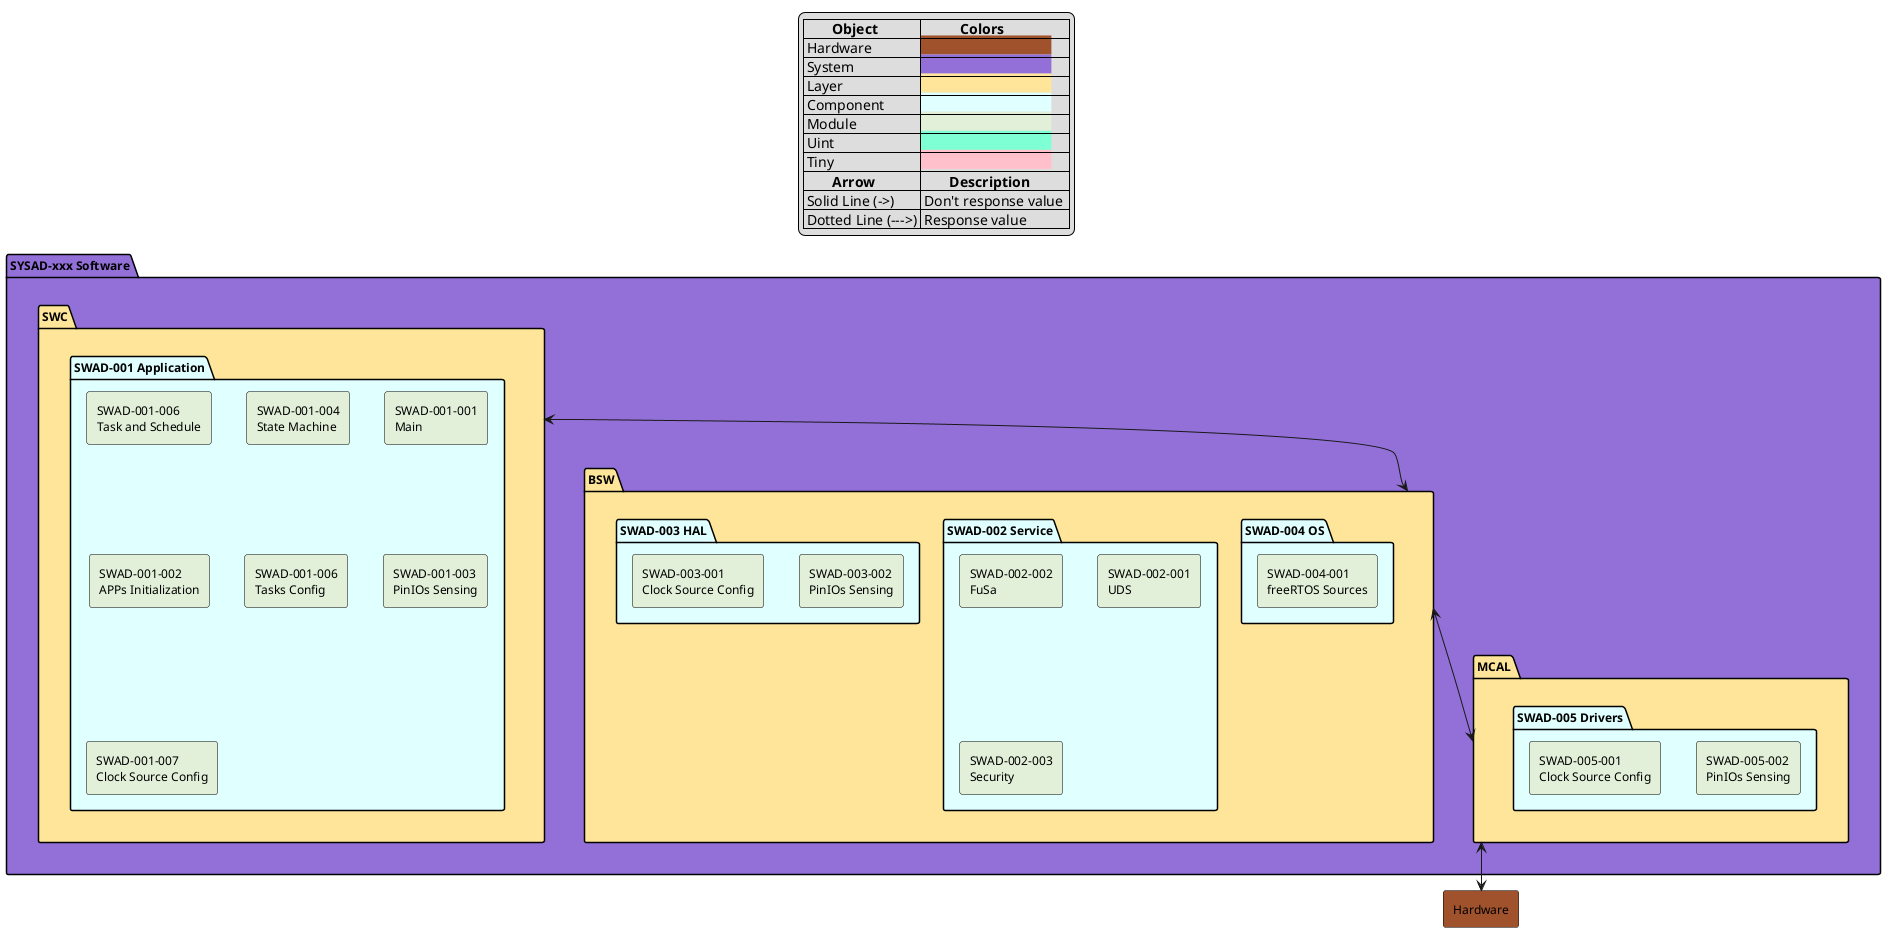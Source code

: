 @startuml
'----- Table Description ----
'Object Colors Setting
skinparam defaultFontName Arial
skinparam defaultFontSize 12
legend top
|=        Object  |=           Colors  |
| Hardware  |<back:sienna>                                    |
| System  |<back:mediumpurple>                                    |
| Layer  |<back:#FEE599>                                    |
| Component |<back:#lightcyan>                                    |
| Module |<back:#E2EFD9>                                    |
| Uint |<back:#aquamarine>                                    |
| Tiny |<back:#pink>                                    |
'Arrow Function
|=        Arrow |=        Description |
| Solid Line (->) | Don't response value  |
| Dotted Line (--->) | Response value |
endlegend

skinparam rectangle {
    BackgroundColor LightSkyBlue
    BorderColor Black
}

package "SYSAD-xxx Software" #mediumpurple {
    package "SWC" #FEE599 {
        package "SWAD-001 Application" #lightcyan{
            rectangle "SWAD-001-006\nTask and Schedule" as TaskSchedule #E2EFD9
            rectangle "SWAD-001-004\nState Machine" as StateMachine #E2EFD9
            rectangle "SWAD-001-001\nMain" as Main #E2EFD9
            rectangle "SWAD-001-002\nAPPs Initialization" as AppsInit #E2EFD9
            rectangle "SWAD-001-006\nTasks Config" as TasksConfig #E2EFD9
            rectangle "SWAD-001-003\nPinIOs Sensing" as PinIOSensing #E2EFD9
            rectangle "SWAD-001-007\nClock Source Config" as ClockSourceConfig #E2EFD9
        }
    }

    package "BSW" #FEE599 {
        package "SWAD-004 OS" as OS #lightcyan {
            rectangle "SWAD-004-001\nfreeRTOS Sources" as freeRTOS #E2EFD9
        }

        package "SWAD-002 Service" as Service #lightcyan {
            rectangle "SWAD-002-002\nFuSa" as FuSa #E2EFD9
            rectangle "SWAD-002-001\nUDS" as UDS #E2EFD9
            rectangle "SWAD-002-003\nSecurity" as Security #E2EFD9
        }

        package "SWAD-003 HAL" as HAL #lightcyan {
            rectangle "SWAD-003-002\nPinIOs Sensing" as HAL_PinIOSensing #E2EFD9
            rectangle "SWAD-003-001\nClock Source Config" as HAL_ClockSourceConfig #E2EFD9
        }
    }

    package "MCAL" #FEE599 {
        package "SWAD-005 Drivers" as Drivers #lightcyan{
            rectangle "SWAD-005-002\nPinIOs Sensing" as MCAL_PinIOSensing #E2EFD9
            rectangle "SWAD-005-001\nClock Source Config" as MCAL_ClockSourceConfig #E2EFD9
        }
    }
}

rectangle "Hardware" as Hardware #sienna
SWC <--> BSW
BSW <--> MCAL
MCAL <--> Hardware
@enduml
